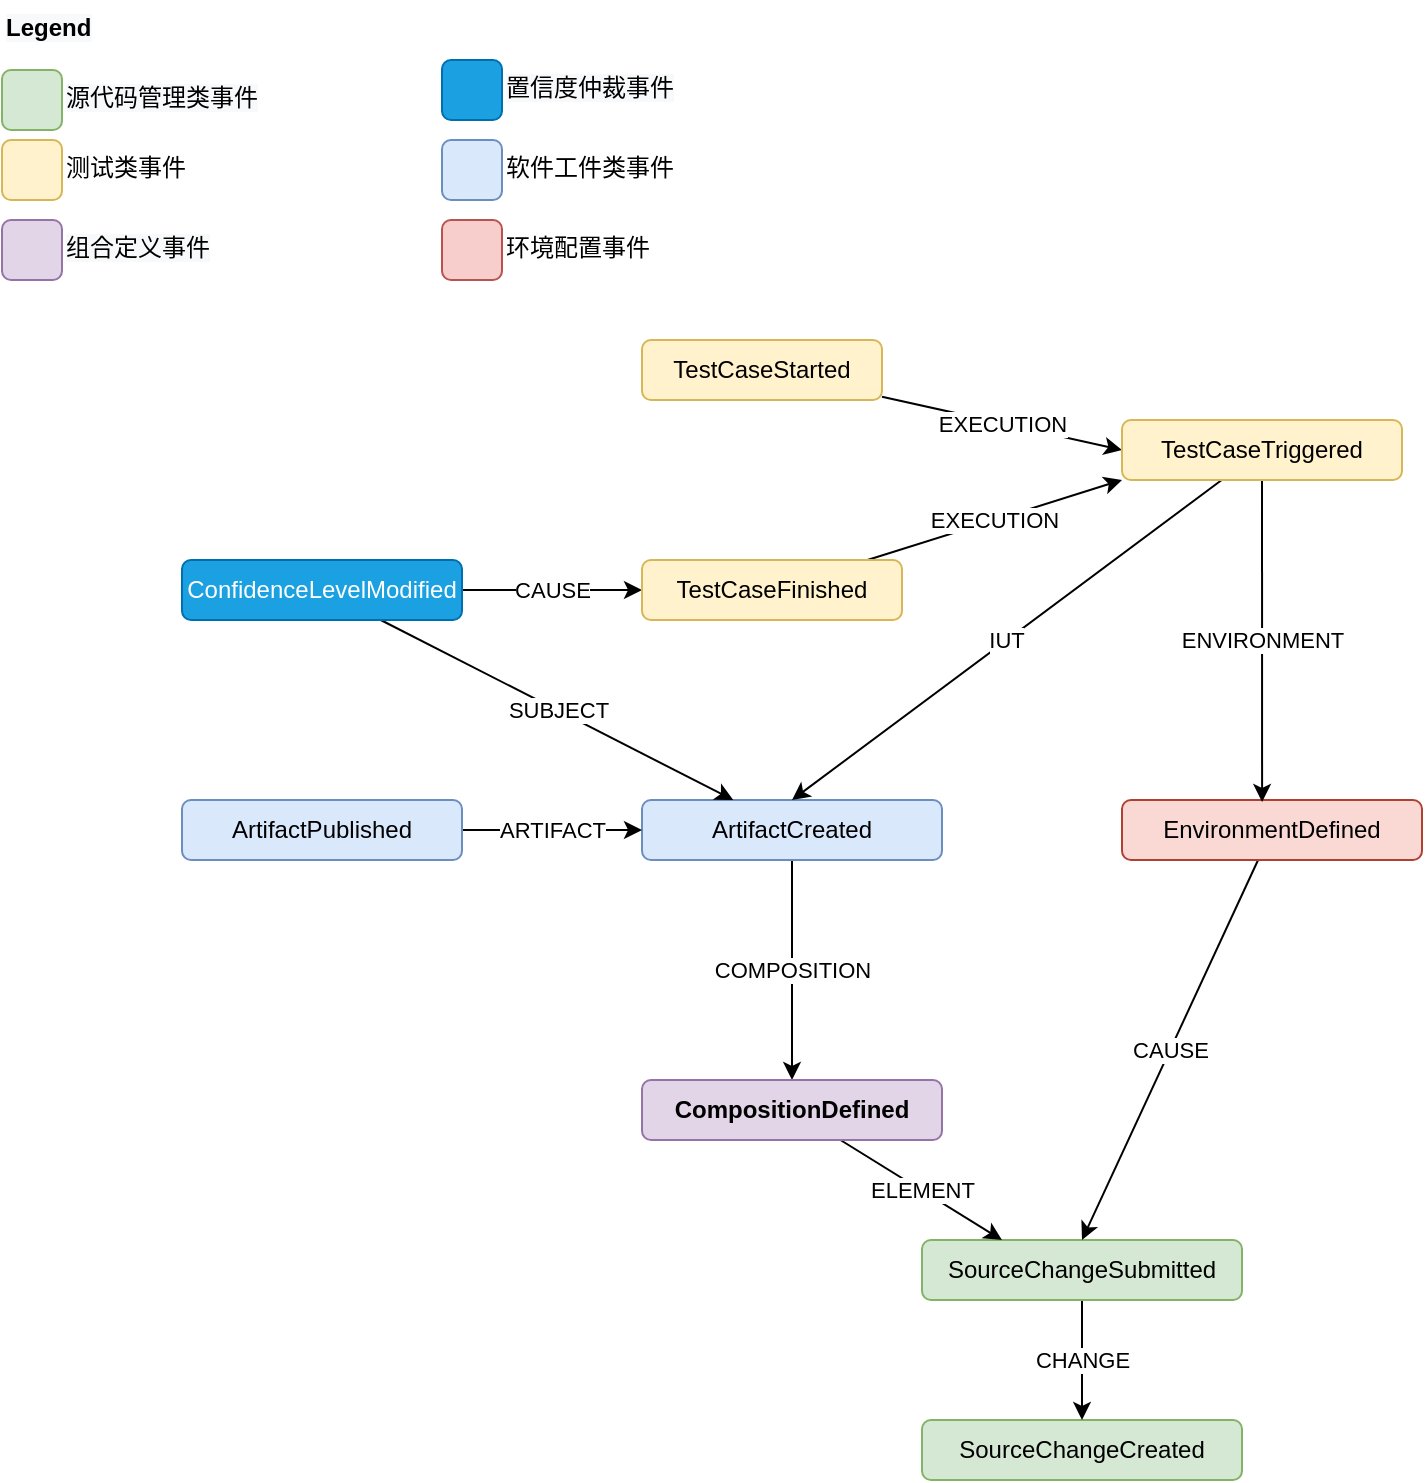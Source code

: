 <mxfile version="20.4.1" type="device" pages="2"><diagram id="pd6CtZDw-z1x5O3zAqgT" name="Messages"><mxGraphModel dx="2266" dy="785" grid="1" gridSize="10" guides="1" tooltips="1" connect="1" arrows="1" fold="1" page="1" pageScale="1" pageWidth="850" pageHeight="1100" math="0" shadow="0"><root><mxCell id="0"/><mxCell id="1" parent="0"/><mxCell id="OEEdPiMQGwSpmrPYpxP4-1" value="SourceChangeCreated" style="rounded=1;whiteSpace=wrap;html=1;fillColor=#d5e8d4;strokeColor=#82b366;" parent="1" vertex="1"><mxGeometry x="-360" y="710" width="160" height="30" as="geometry"/></mxCell><mxCell id="OEEdPiMQGwSpmrPYpxP4-3" value="CHANGE" style="rounded=0;orthogonalLoop=1;jettySize=auto;html=1;" parent="1" source="OEEdPiMQGwSpmrPYpxP4-2" target="OEEdPiMQGwSpmrPYpxP4-1" edge="1"><mxGeometry relative="1" as="geometry"/></mxCell><mxCell id="OEEdPiMQGwSpmrPYpxP4-2" value="SourceChangeSubmitted" style="rounded=1;whiteSpace=wrap;html=1;fillColor=#d5e8d4;strokeColor=#82b366;" parent="1" vertex="1"><mxGeometry x="-360" y="620" width="160" height="30" as="geometry"/></mxCell><mxCell id="OEEdPiMQGwSpmrPYpxP4-9" value="COMPOSITION" style="edgeStyle=none;rounded=0;orthogonalLoop=1;jettySize=auto;html=1;entryX=0.5;entryY=0;entryDx=0;entryDy=0;" parent="1" source="OEEdPiMQGwSpmrPYpxP4-4" target="OEEdPiMQGwSpmrPYpxP4-6" edge="1"><mxGeometry relative="1" as="geometry"/></mxCell><mxCell id="OEEdPiMQGwSpmrPYpxP4-4" value="ArtifactCreated" style="rounded=1;whiteSpace=wrap;html=1;fillColor=#dae8fc;strokeColor=#6c8ebf;" parent="1" vertex="1"><mxGeometry x="-500" y="400" width="150" height="30" as="geometry"/></mxCell><mxCell id="OEEdPiMQGwSpmrPYpxP4-8" value="CAUSE" style="edgeStyle=none;rounded=0;orthogonalLoop=1;jettySize=auto;html=1;entryX=0.5;entryY=0;entryDx=0;entryDy=0;" parent="1" source="OEEdPiMQGwSpmrPYpxP4-5" target="OEEdPiMQGwSpmrPYpxP4-2" edge="1"><mxGeometry relative="1" as="geometry"/></mxCell><mxCell id="OEEdPiMQGwSpmrPYpxP4-5" value="EnvironmentDefined" style="rounded=1;whiteSpace=wrap;html=1;fillColor=#fad9d5;strokeColor=#ae4132;" parent="1" vertex="1"><mxGeometry x="-260" y="400" width="150" height="30" as="geometry"/></mxCell><mxCell id="OEEdPiMQGwSpmrPYpxP4-7" value="ELEMENT" style="edgeStyle=none;rounded=0;orthogonalLoop=1;jettySize=auto;html=1;entryX=0.25;entryY=0;entryDx=0;entryDy=0;" parent="1" source="OEEdPiMQGwSpmrPYpxP4-6" target="OEEdPiMQGwSpmrPYpxP4-2" edge="1"><mxGeometry relative="1" as="geometry"/></mxCell><mxCell id="OEEdPiMQGwSpmrPYpxP4-6" value="CompositionDefined" style="rounded=1;whiteSpace=wrap;html=1;fillColor=#e1d5e7;strokeColor=#9673a6;fontStyle=1" parent="1" vertex="1"><mxGeometry x="-500" y="540" width="150" height="30" as="geometry"/></mxCell><mxCell id="OEEdPiMQGwSpmrPYpxP4-11" value="ARTIFACT" style="edgeStyle=none;rounded=0;orthogonalLoop=1;jettySize=auto;html=1;entryX=0;entryY=0.5;entryDx=0;entryDy=0;exitX=1;exitY=0.5;exitDx=0;exitDy=0;" parent="1" source="OEEdPiMQGwSpmrPYpxP4-10" target="OEEdPiMQGwSpmrPYpxP4-4" edge="1"><mxGeometry relative="1" as="geometry"/></mxCell><mxCell id="OEEdPiMQGwSpmrPYpxP4-10" value="ArtifactPublished" style="rounded=1;whiteSpace=wrap;html=1;fillColor=#dae8fc;strokeColor=#6c8ebf;" parent="1" vertex="1"><mxGeometry x="-730" y="400" width="140" height="30" as="geometry"/></mxCell><mxCell id="OEEdPiMQGwSpmrPYpxP4-21" value="CAUSE" style="edgeStyle=none;rounded=0;orthogonalLoop=1;jettySize=auto;html=1;" parent="1" source="OEEdPiMQGwSpmrPYpxP4-14" target="OEEdPiMQGwSpmrPYpxP4-17" edge="1"><mxGeometry relative="1" as="geometry"/></mxCell><mxCell id="OEEdPiMQGwSpmrPYpxP4-23" value="SUBJECT" style="edgeStyle=none;rounded=0;orthogonalLoop=1;jettySize=auto;html=1;" parent="1" source="OEEdPiMQGwSpmrPYpxP4-14" target="OEEdPiMQGwSpmrPYpxP4-4" edge="1"><mxGeometry relative="1" as="geometry"/></mxCell><mxCell id="OEEdPiMQGwSpmrPYpxP4-14" value="ConfidenceLevelModified" style="rounded=1;whiteSpace=wrap;html=1;fillColor=#1ba1e2;strokeColor=#006EAF;fontColor=#ffffff;" parent="1" vertex="1"><mxGeometry x="-730" y="280" width="140" height="30" as="geometry"/></mxCell><mxCell id="OEEdPiMQGwSpmrPYpxP4-19" value="EXECUTION" style="edgeStyle=none;rounded=0;orthogonalLoop=1;jettySize=auto;html=1;entryX=0;entryY=0.5;entryDx=0;entryDy=0;" parent="1" source="OEEdPiMQGwSpmrPYpxP4-15" target="OEEdPiMQGwSpmrPYpxP4-16" edge="1"><mxGeometry relative="1" as="geometry"/></mxCell><mxCell id="OEEdPiMQGwSpmrPYpxP4-15" value="TestCaseStarted" style="rounded=1;whiteSpace=wrap;html=1;fillColor=#fff2cc;strokeColor=#d6b656;" parent="1" vertex="1"><mxGeometry x="-500" y="170" width="120" height="30" as="geometry"/></mxCell><mxCell id="OEEdPiMQGwSpmrPYpxP4-20" value="ENVIRONMENT" style="edgeStyle=none;rounded=0;orthogonalLoop=1;jettySize=auto;html=1;entryX=0.467;entryY=0.033;entryDx=0;entryDy=0;entryPerimeter=0;" parent="1" source="OEEdPiMQGwSpmrPYpxP4-16" target="OEEdPiMQGwSpmrPYpxP4-5" edge="1"><mxGeometry relative="1" as="geometry"/></mxCell><mxCell id="OEEdPiMQGwSpmrPYpxP4-22" value="IUT" style="edgeStyle=none;rounded=0;orthogonalLoop=1;jettySize=auto;html=1;entryX=0.5;entryY=0;entryDx=0;entryDy=0;" parent="1" source="OEEdPiMQGwSpmrPYpxP4-16" target="OEEdPiMQGwSpmrPYpxP4-4" edge="1"><mxGeometry relative="1" as="geometry"/></mxCell><mxCell id="OEEdPiMQGwSpmrPYpxP4-16" value="TestCaseTriggered" style="rounded=1;whiteSpace=wrap;html=1;fillColor=#fff2cc;strokeColor=#d6b656;" parent="1" vertex="1"><mxGeometry x="-260" y="210" width="140" height="30" as="geometry"/></mxCell><mxCell id="OEEdPiMQGwSpmrPYpxP4-18" value="EXECUTION" style="edgeStyle=none;rounded=0;orthogonalLoop=1;jettySize=auto;html=1;entryX=0;entryY=1;entryDx=0;entryDy=0;" parent="1" source="OEEdPiMQGwSpmrPYpxP4-17" target="OEEdPiMQGwSpmrPYpxP4-16" edge="1"><mxGeometry relative="1" as="geometry"/></mxCell><mxCell id="OEEdPiMQGwSpmrPYpxP4-17" value="TestCaseFinished" style="rounded=1;whiteSpace=wrap;html=1;fillColor=#fff2cc;strokeColor=#d6b656;" parent="1" vertex="1"><mxGeometry x="-500" y="280" width="130" height="30" as="geometry"/></mxCell><mxCell id="8Eq84TjEDO3GFyl7Atv6-1" value="" style="rounded=1;whiteSpace=wrap;html=1;fillColor=#d5e8d4;strokeColor=#82b366;" parent="1" vertex="1"><mxGeometry x="-820" y="35" width="30" height="30" as="geometry"/></mxCell><mxCell id="8Eq84TjEDO3GFyl7Atv6-2" value="&lt;span style=&quot;color: rgb(0, 0, 0); font-family: Helvetica; font-size: 12px; font-style: normal; font-variant-ligatures: normal; font-variant-caps: normal; font-weight: 400; letter-spacing: normal; orphans: 2; text-align: center; text-indent: 0px; text-transform: none; widows: 2; word-spacing: 0px; -webkit-text-stroke-width: 0px; background-color: rgb(248, 249, 250); text-decoration-thickness: initial; text-decoration-style: initial; text-decoration-color: initial; float: none; display: inline !important;&quot;&gt;源代码管理类事件&lt;/span&gt;" style="text;whiteSpace=wrap;html=1;" parent="1" vertex="1"><mxGeometry x="-790" y="35" width="180" height="30" as="geometry"/></mxCell><mxCell id="8Eq84TjEDO3GFyl7Atv6-3" value="" style="rounded=1;whiteSpace=wrap;html=1;fillColor=#fff2cc;strokeColor=#d6b656;" parent="1" vertex="1"><mxGeometry x="-820" y="70" width="30" height="30" as="geometry"/></mxCell><mxCell id="8Eq84TjEDO3GFyl7Atv6-4" value="&lt;div style=&quot;text-align: center;&quot;&gt;测试类事件&lt;/div&gt;" style="text;whiteSpace=wrap;html=1;" parent="1" vertex="1"><mxGeometry x="-790" y="70" width="180" height="30" as="geometry"/></mxCell><mxCell id="8Eq84TjEDO3GFyl7Atv6-5" value="&lt;span style=&quot;color: rgb(0, 0, 0); font-family: Helvetica; font-size: 12px; font-style: normal; font-variant-ligatures: normal; font-variant-caps: normal; letter-spacing: normal; orphans: 2; text-align: center; text-indent: 0px; text-transform: none; widows: 2; word-spacing: 0px; -webkit-text-stroke-width: 0px; background-color: rgb(248, 249, 250); text-decoration-thickness: initial; text-decoration-style: initial; text-decoration-color: initial; float: none; display: inline !important;&quot;&gt;Legend&lt;/span&gt;" style="text;whiteSpace=wrap;html=1;fontStyle=1" parent="1" vertex="1"><mxGeometry x="-820" width="180" height="30" as="geometry"/></mxCell><mxCell id="8Eq84TjEDO3GFyl7Atv6-6" value="" style="rounded=1;whiteSpace=wrap;html=1;fillColor=#e1d5e7;strokeColor=#9673a6;" parent="1" vertex="1"><mxGeometry x="-820" y="110" width="30" height="30" as="geometry"/></mxCell><mxCell id="8Eq84TjEDO3GFyl7Atv6-7" value="&lt;span style=&quot;color: rgb(0, 0, 0); font-family: Helvetica; font-size: 12px; font-style: normal; font-variant-ligatures: normal; font-variant-caps: normal; font-weight: 400; letter-spacing: normal; orphans: 2; text-align: center; text-indent: 0px; text-transform: none; widows: 2; word-spacing: 0px; -webkit-text-stroke-width: 0px; background-color: rgb(248, 249, 250); text-decoration-thickness: initial; text-decoration-style: initial; text-decoration-color: initial; float: none; display: inline !important;&quot;&gt;组合定义事件&lt;/span&gt;" style="text;whiteSpace=wrap;html=1;" parent="1" vertex="1"><mxGeometry x="-790" y="110" width="180" height="30" as="geometry"/></mxCell><mxCell id="8Eq84TjEDO3GFyl7Atv6-8" value="" style="rounded=1;whiteSpace=wrap;html=1;fillColor=#1ba1e2;strokeColor=#006EAF;fontColor=#ffffff;" parent="1" vertex="1"><mxGeometry x="-600" y="30" width="30" height="30" as="geometry"/></mxCell><mxCell id="8Eq84TjEDO3GFyl7Atv6-9" value="&lt;span style=&quot;color: rgb(0, 0, 0); font-family: Helvetica; font-size: 12px; font-style: normal; font-variant-ligatures: normal; font-variant-caps: normal; font-weight: 400; letter-spacing: normal; orphans: 2; text-align: center; text-indent: 0px; text-transform: none; widows: 2; word-spacing: 0px; -webkit-text-stroke-width: 0px; background-color: rgb(248, 249, 250); text-decoration-thickness: initial; text-decoration-style: initial; text-decoration-color: initial; float: none; display: inline !important;&quot;&gt;置信度仲裁事件&lt;/span&gt;" style="text;whiteSpace=wrap;html=1;" parent="1" vertex="1"><mxGeometry x="-570" y="30" width="180" height="30" as="geometry"/></mxCell><mxCell id="8Eq84TjEDO3GFyl7Atv6-11" value="" style="rounded=1;whiteSpace=wrap;html=1;fillColor=#dae8fc;strokeColor=#6c8ebf;" parent="1" vertex="1"><mxGeometry x="-600" y="70" width="30" height="30" as="geometry"/></mxCell><mxCell id="8Eq84TjEDO3GFyl7Atv6-12" value="&lt;div style=&quot;text-align: center;&quot;&gt;软件工件类事件&lt;/div&gt;" style="text;whiteSpace=wrap;html=1;" parent="1" vertex="1"><mxGeometry x="-570" y="70" width="180" height="30" as="geometry"/></mxCell><mxCell id="8Eq84TjEDO3GFyl7Atv6-15" value="" style="rounded=1;whiteSpace=wrap;html=1;fillColor=#f8cecc;strokeColor=#b85450;" parent="1" vertex="1"><mxGeometry x="-600" y="110" width="30" height="30" as="geometry"/></mxCell><mxCell id="8Eq84TjEDO3GFyl7Atv6-16" value="&lt;div style=&quot;text-align: center;&quot;&gt;环境配置事件&lt;/div&gt;" style="text;whiteSpace=wrap;html=1;" parent="1" vertex="1"><mxGeometry x="-570" y="110" width="180" height="30" as="geometry"/></mxCell></root></mxGraphModel></diagram><diagram id="w4mlPJuKI2aXl7SsP3IF" name="Architecture"><mxGraphModel grid="1" page="1" gridSize="10" guides="1" tooltips="1" connect="1" arrows="1" fold="1" pageScale="1" pageWidth="850" pageHeight="1100" math="0" shadow="0"><root><mxCell id="0"/><mxCell id="1" parent="0"/><mxCell id="JVtxXXgM340kO6FOI8J9-2" value="MongoDB" style="sketch=0;points=[[0,0,0],[0.25,0,0],[0.5,0,0],[0.75,0,0],[1,0,0],[0,1,0],[0.25,1,0],[0.5,1,0],[0.75,1,0],[1,1,0],[0,0.25,0],[0,0.5,0],[0,0.75,0],[1,0.25,0],[1,0.5,0],[1,0.75,0]];outlineConnect=0;fontColor=#232F3E;gradientColor=#4D72F3;gradientDirection=north;fillColor=#3334B9;strokeColor=#ffffff;dashed=0;verticalLabelPosition=bottom;verticalAlign=top;align=center;html=1;fontSize=12;fontStyle=0;aspect=fixed;shape=mxgraph.aws4.resourceIcon;resIcon=mxgraph.aws4.documentdb_with_mongodb_compatibility;" vertex="1" parent="1"><mxGeometry x="575" y="382" width="78" height="78" as="geometry"/></mxCell><mxCell id="JVtxXXgM340kO6FOI8J9-16" value="AMQP over&lt;br&gt;TCP" style="edgeStyle=orthogonalEdgeStyle;rounded=0;orthogonalLoop=1;jettySize=auto;html=1;startArrow=classic;startFill=1;" edge="1" parent="1" source="JVtxXXgM340kO6FOI8J9-4" target="JVtxXXgM340kO6FOI8J9-6"><mxGeometry relative="1" as="geometry"/></mxCell><mxCell id="JVtxXXgM340kO6FOI8J9-24" style="edgeStyle=orthogonalEdgeStyle;rounded=0;orthogonalLoop=1;jettySize=auto;html=1;entryX=0.5;entryY=0;entryDx=0;entryDy=0;entryPerimeter=0;startArrow=classic;startFill=1;" edge="1" parent="1" source="JVtxXXgM340kO6FOI8J9-4" target="JVtxXXgM340kO6FOI8J9-23"><mxGeometry relative="1" as="geometry"/></mxCell><mxCell id="JVtxXXgM340kO6FOI8J9-4" value="CLI&lt;br&gt;Publish/Subscribe Client" style="sketch=0;points=[[0,0,0],[0.25,0,0],[0.5,0,0],[0.75,0,0],[1,0,0],[0,1,0],[0.25,1,0],[0.5,1,0],[0.75,1,0],[1,1,0],[0,0.25,0],[0,0.5,0],[0,0.75,0],[1,0.25,0],[1,0.5,0],[1,0.75,0]];outlineConnect=0;fontColor=#232F3E;gradientColor=#4D72F3;gradientDirection=north;fillColor=#3334B9;strokeColor=#ffffff;dashed=0;verticalLabelPosition=bottom;verticalAlign=top;align=center;html=1;fontSize=12;fontStyle=0;aspect=fixed;shape=mxgraph.aws4.resourceIcon;resIcon=mxgraph.aws4.command_line_interface;" vertex="1" parent="1"><mxGeometry x="359" y="40" width="60" height="60" as="geometry"/></mxCell><mxCell id="JVtxXXgM340kO6FOI8J9-6" value="RabbitMQ" style="sketch=0;outlineConnect=0;fontColor=#232F3E;gradientColor=none;fillColor=#B0084D;strokeColor=none;dashed=0;verticalLabelPosition=bottom;verticalAlign=top;align=center;html=1;fontSize=12;fontStyle=0;aspect=fixed;pointerEvents=1;shape=mxgraph.aws4.mq_broker;" vertex="1" parent="1"><mxGeometry x="350" y="220" width="78" height="78" as="geometry"/></mxCell><mxCell id="JVtxXXgM340kO6FOI8J9-11" value="MQTT over&lt;br&gt;Websocket" style="edgeStyle=orthogonalEdgeStyle;rounded=0;orthogonalLoop=1;jettySize=auto;html=1;startArrow=classic;startFill=1;" edge="1" parent="1" source="JVtxXXgM340kO6FOI8J9-7" target="JVtxXXgM340kO6FOI8J9-6"><mxGeometry relative="1" as="geometry"/></mxCell><mxCell id="JVtxXXgM340kO6FOI8J9-18" value="HTTP" style="edgeStyle=orthogonalEdgeStyle;rounded=0;orthogonalLoop=1;jettySize=auto;html=1;startArrow=classic;startFill=1;entryX=0;entryY=0.5;entryDx=0;entryDy=0;entryPerimeter=0;" edge="1" parent="1" source="JVtxXXgM340kO6FOI8J9-7" target="JVtxXXgM340kO6FOI8J9-19"><mxGeometry relative="1" as="geometry"><mxPoint x="340" y="420" as="targetPoint"/><Array as="points"><mxPoint x="200" y="421"/></Array></mxGeometry></mxCell><mxCell id="JVtxXXgM340kO6FOI8J9-7" value="FrontEnd" style="strokeColor=#6c8ebf;shadow=1;strokeWidth=1;rounded=1;absoluteArcSize=1;arcSize=2;labelPosition=center;verticalLabelPosition=middle;align=center;verticalAlign=bottom;spacingLeft=0;fontSize=12;whiteSpace=wrap;spacingBottom=2;fillColor=#dae8fc;" vertex="1" parent="1"><mxGeometry x="160" y="216.5" width="70" height="85" as="geometry"/></mxCell><mxCell id="JVtxXXgM340kO6FOI8J9-8" value="" style="sketch=0;dashed=0;connectable=0;html=1;fillColor=#1ba1e2;strokeColor=#006EAF;shape=mxgraph.gcp2.application;part=1;fontColor=#ffffff;" vertex="1" parent="JVtxXXgM340kO6FOI8J9-7"><mxGeometry x="0.5" width="50" height="40" relative="1" as="geometry"><mxPoint x="-25" y="15" as="offset"/></mxGeometry></mxCell><mxCell id="JVtxXXgM340kO6FOI8J9-12" value="AMQP over&lt;br&gt;TCP" style="edgeStyle=orthogonalEdgeStyle;rounded=0;orthogonalLoop=1;jettySize=auto;html=1;startArrow=classic;startFill=1;" edge="1" parent="1" source="JVtxXXgM340kO6FOI8J9-10" target="JVtxXXgM340kO6FOI8J9-6"><mxGeometry relative="1" as="geometry"/></mxCell><mxCell id="JVtxXXgM340kO6FOI8J9-13" value="" style="edgeStyle=orthogonalEdgeStyle;rounded=0;orthogonalLoop=1;jettySize=auto;html=1;startArrow=classic;startFill=1;" edge="1" parent="1" source="JVtxXXgM340kO6FOI8J9-10" target="JVtxXXgM340kO6FOI8J9-2"><mxGeometry relative="1" as="geometry"/></mxCell><mxCell id="JVtxXXgM340kO6FOI8J9-10" value="Storage Service" style="sketch=0;points=[[0,0,0],[0.25,0,0],[0.5,0,0],[0.75,0,0],[1,0,0],[0,1,0],[0.25,1,0],[0.5,1,0],[0.75,1,0],[1,1,0],[0,0.25,0],[0,0.5,0],[0,0.75,0],[1,0.25,0],[1,0.5,0],[1,0.75,0]];outlineConnect=0;fontColor=#232F3E;gradientColor=#F78E04;gradientDirection=north;fillColor=#D05C17;strokeColor=#ffffff;dashed=0;verticalLabelPosition=bottom;verticalAlign=top;align=center;html=1;fontSize=12;fontStyle=0;aspect=fixed;shape=mxgraph.aws4.resourceIcon;resIcon=mxgraph.aws4.elemental;" vertex="1" parent="1"><mxGeometry x="580" y="220" width="68" height="68" as="geometry"/></mxCell><mxCell id="JVtxXXgM340kO6FOI8J9-19" value="REST API Server" style="sketch=0;points=[[0,0,0],[0.25,0,0],[0.5,0,0],[0.75,0,0],[1,0,0],[0,1,0],[0.25,1,0],[0.5,1,0],[0.75,1,0],[1,1,0],[0,0.25,0],[0,0.5,0],[0,0.75,0],[1,0.25,0],[1,0.5,0],[1,0.75,0]];outlineConnect=0;fontColor=#232F3E;gradientColor=#F78E04;gradientDirection=north;fillColor=#D05C17;strokeColor=#ffffff;dashed=0;verticalLabelPosition=bottom;verticalAlign=top;align=center;html=1;fontSize=12;fontStyle=0;aspect=fixed;shape=mxgraph.aws4.resourceIcon;resIcon=mxgraph.aws4.elemental;" vertex="1" parent="1"><mxGeometry x="355" y="387" width="68" height="68" as="geometry"/></mxCell><mxCell id="JVtxXXgM340kO6FOI8J9-22" value="" style="edgeStyle=orthogonalEdgeStyle;rounded=0;orthogonalLoop=1;jettySize=auto;html=1;startArrow=classic;startFill=1;entryX=0;entryY=0.5;entryDx=0;entryDy=0;entryPerimeter=0;" edge="1" parent="1" source="JVtxXXgM340kO6FOI8J9-19" target="JVtxXXgM340kO6FOI8J9-2"><mxGeometry relative="1" as="geometry"><mxPoint x="584" y="303" as="sourcePoint"/><mxPoint x="584" y="392" as="targetPoint"/></mxGeometry></mxCell><mxCell id="JVtxXXgM340kO6FOI8J9-25" value="AMQP over&lt;br&gt;TCP" style="edgeStyle=orthogonalEdgeStyle;rounded=0;orthogonalLoop=1;jettySize=auto;html=1;entryX=1.005;entryY=0.151;entryDx=0;entryDy=0;entryPerimeter=0;startArrow=none;startFill=0;" edge="1" parent="1" source="JVtxXXgM340kO6FOI8J9-23" target="JVtxXXgM340kO6FOI8J9-6"><mxGeometry relative="1" as="geometry"/></mxCell><mxCell id="JVtxXXgM340kO6FOI8J9-23" value="Generate/Publish Service" style="sketch=0;points=[[0,0,0],[0.25,0,0],[0.5,0,0],[0.75,0,0],[1,0,0],[0,1,0],[0.25,1,0],[0.5,1,0],[0.75,1,0],[1,1,0],[0,0.25,0],[0,0.5,0],[0,0.75,0],[1,0.25,0],[1,0.5,0],[1,0.75,0]];outlineConnect=0;fontColor=#232F3E;gradientColor=#F78E04;gradientDirection=north;fillColor=#D05C17;strokeColor=#ffffff;dashed=0;verticalLabelPosition=bottom;verticalAlign=top;align=center;html=1;fontSize=12;fontStyle=0;aspect=fixed;shape=mxgraph.aws4.resourceIcon;resIcon=mxgraph.aws4.elemental;" vertex="1" parent="1"><mxGeometry x="580" y="90" width="68" height="68" as="geometry"/></mxCell></root></mxGraphModel></diagram></mxfile>